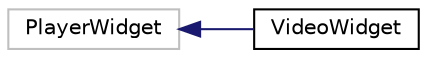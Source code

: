 digraph "类继承关系图"
{
  edge [fontname="Helvetica",fontsize="10",labelfontname="Helvetica",labelfontsize="10"];
  node [fontname="Helvetica",fontsize="10",shape=record];
  rankdir="LR";
  Node2113 [label="PlayerWidget",height=0.2,width=0.4,color="grey75", fillcolor="white", style="filled"];
  Node2113 -> Node0 [dir="back",color="midnightblue",fontsize="10",style="solid",fontname="Helvetica"];
  Node0 [label="VideoWidget",height=0.2,width=0.4,color="black", fillcolor="white", style="filled",URL="$class_video_widget.html"];
}
